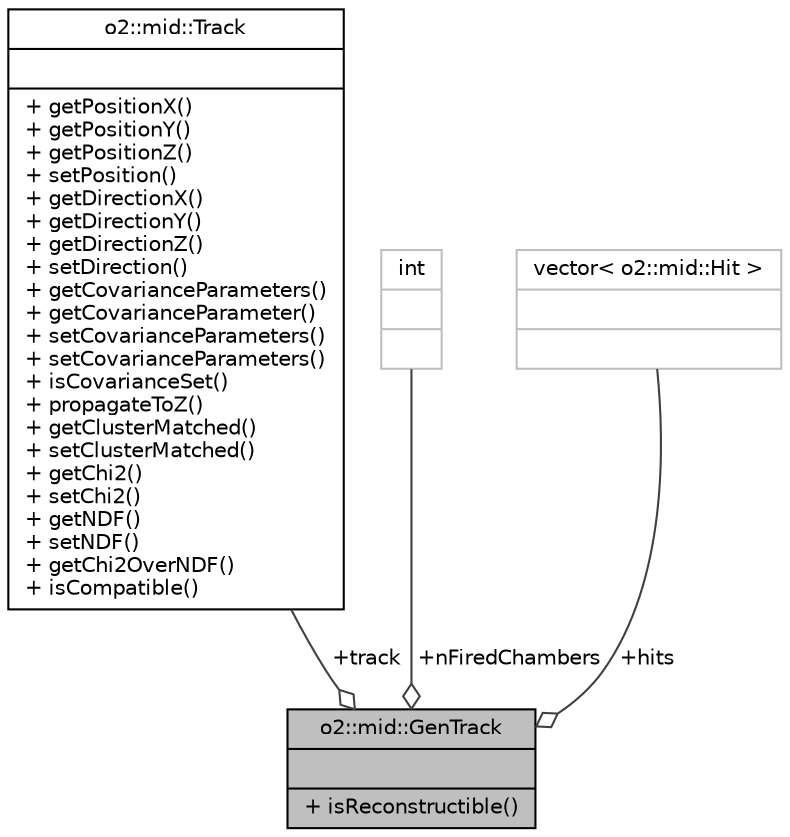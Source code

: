 digraph "o2::mid::GenTrack"
{
 // INTERACTIVE_SVG=YES
  bgcolor="transparent";
  edge [fontname="Helvetica",fontsize="10",labelfontname="Helvetica",labelfontsize="10"];
  node [fontname="Helvetica",fontsize="10",shape=record];
  Node1 [label="{o2::mid::GenTrack\n||+ isReconstructible()\l}",height=0.2,width=0.4,color="black", fillcolor="grey75", style="filled", fontcolor="black"];
  Node2 -> Node1 [color="grey25",fontsize="10",style="solid",label=" +track" ,arrowhead="odiamond",fontname="Helvetica"];
  Node2 [label="{o2::mid::Track\n||+ getPositionX()\l+ getPositionY()\l+ getPositionZ()\l+ setPosition()\l+ getDirectionX()\l+ getDirectionY()\l+ getDirectionZ()\l+ setDirection()\l+ getCovarianceParameters()\l+ getCovarianceParameter()\l+ setCovarianceParameters()\l+ setCovarianceParameters()\l+ isCovarianceSet()\l+ propagateToZ()\l+ getClusterMatched()\l+ setClusterMatched()\l+ getChi2()\l+ setChi2()\l+ getNDF()\l+ setNDF()\l+ getChi2OverNDF()\l+ isCompatible()\l}",height=0.2,width=0.4,color="black",URL="$d9/d4f/classo2_1_1mid_1_1Track.html",tooltip="This class defines the MID track. "];
  Node3 -> Node1 [color="grey25",fontsize="10",style="solid",label=" +nFiredChambers" ,arrowhead="odiamond",fontname="Helvetica"];
  Node3 [label="{int\n||}",height=0.2,width=0.4,color="grey75"];
  Node4 -> Node1 [color="grey25",fontsize="10",style="solid",label=" +hits" ,arrowhead="odiamond",fontname="Helvetica"];
  Node4 [label="{vector\< o2::mid::Hit \>\n||}",height=0.2,width=0.4,color="grey75"];
}
